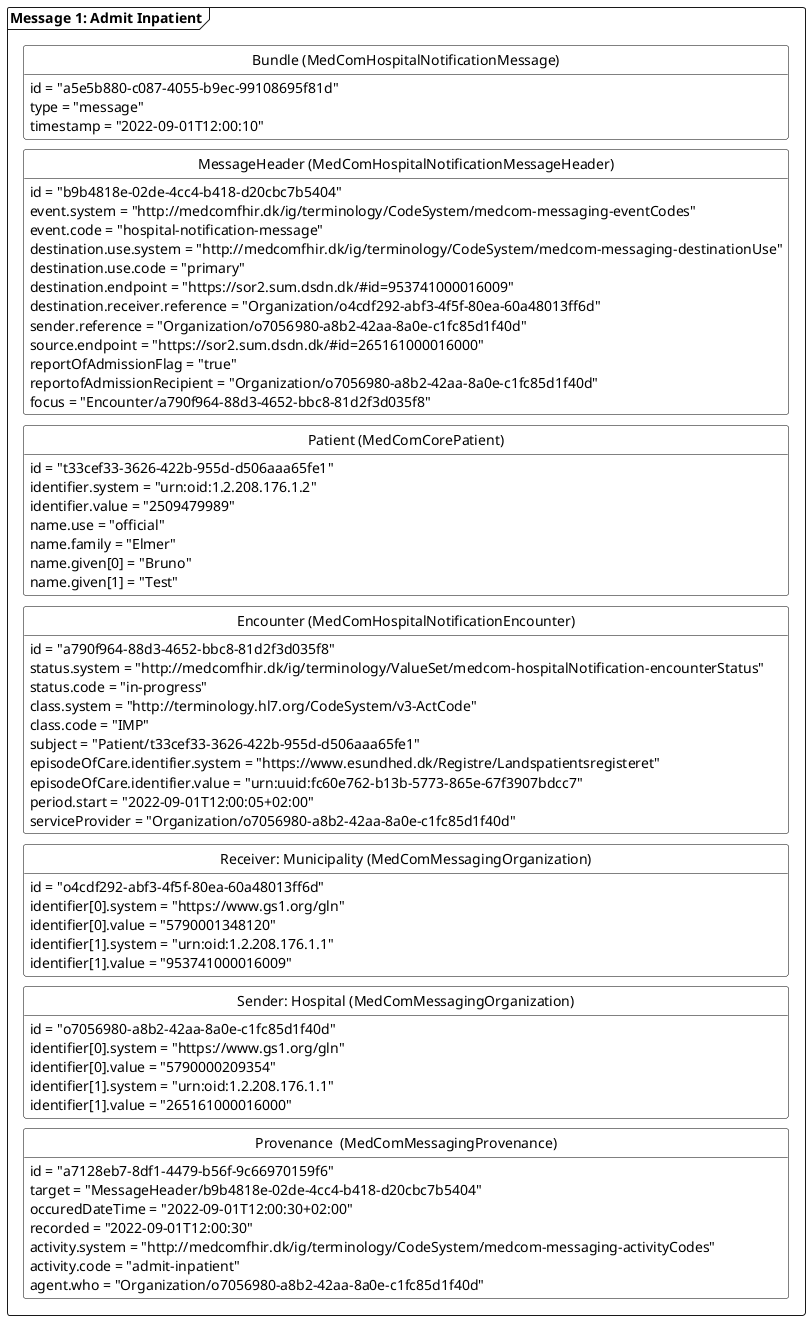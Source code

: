 @startuml HNAdmitInPat

'layout
skinparam class {
    BackgroundColor White
    BorderColor Black
    ArrowColor Black
  }
hide circle
hide empty members
skinparam SameClassWidth true
skinparam Ranksep 10

'Message 1: Admit inpatient
package "Message 1: Admit Inpatient" as admit <<Frame>>{
     class "Bundle (MedComHospitalNotificationMessage)" as admitB{
        id = "a5e5b880-c087-4055-b9ec-99108695f81d"
        type = "message"
        timestamp = "2022-09-01T12:00:10"
    }
    class "MessageHeader (MedComHospitalNotificationMessageHeader)" as admitMH{
        id = "b9b4818e-02de-4cc4-b418-d20cbc7b5404"
        event.system = "http://medcomfhir.dk/ig/terminology/CodeSystem/medcom-messaging-eventCodes"
        event.code = "hospital-notification-message"
        destination.use.system = "http://medcomfhir.dk/ig/terminology/CodeSystem/medcom-messaging-destinationUse"
        destination.use.code = "primary"
        destination.endpoint = "https://sor2.sum.dsdn.dk/#id=953741000016009"
        destination.receiver.reference = "Organization/o4cdf292-abf3-4f5f-80ea-60a48013ff6d"
        sender.reference = "Organization/o7056980-a8b2-42aa-8a0e-c1fc85d1f40d"
        source.endpoint = "https://sor2.sum.dsdn.dk/#id=265161000016000"
        reportOfAdmissionFlag = "true"
        reportofAdmissionRecipient = "Organization/o7056980-a8b2-42aa-8a0e-c1fc85d1f40d"
        focus = "Encounter/a790f964-88d3-4652-bbc8-81d2f3d035f8"
    }
    class "Patient (MedComCorePatient)" as admitPT{
        id = "t33cef33-3626-422b-955d-d506aaa65fe1"
        identifier.system = "urn:oid:1.2.208.176.1.2"
        identifier.value = "2509479989"
        name.use = "official"
        name.family = "Elmer"
        name.given[0] = "Bruno"
        name.given[1] = "Test"
    }
    class "Encounter (MedComHospitalNotificationEncounter)" as admitENC{
        id = "a790f964-88d3-4652-bbc8-81d2f3d035f8"
        status.system = "http://medcomfhir.dk/ig/terminology/ValueSet/medcom-hospitalNotification-encounterStatus"
        status.code = "in-progress"
        class.system = "http://terminology.hl7.org/CodeSystem/v3-ActCode"
        class.code = "IMP"
        subject = "Patient/t33cef33-3626-422b-955d-d506aaa65fe1"
        episodeOfCare.identifier.system = "https://www.esundhed.dk/Registre/Landspatientsregisteret"
        episodeOfCare.identifier.value = "urn:uuid:fc60e762-b13b-5773-865e-67f3907bdcc7"
        period.start = "2022-09-01T12:00:05+02:00"
        serviceProvider = "Organization/o7056980-a8b2-42aa-8a0e-c1fc85d1f40d"
    }    
    class "Receiver: Municipality (MedComMessagingOrganization)" as admitROrg{
        id = "o4cdf292-abf3-4f5f-80ea-60a48013ff6d"
        identifier[0].system = "https://www.gs1.org/gln"
        identifier[0].value = "5790001348120"
        identifier[1].system = "urn:oid:1.2.208.176.1.1"
        identifier[1].value = "953741000016009"
    }
    class "Sender: Hospital (MedComMessagingOrganization)" as admitSOrg{
        id = "o7056980-a8b2-42aa-8a0e-c1fc85d1f40d"
        identifier[0].system = "https://www.gs1.org/gln"
        identifier[0].value = "5790000209354"
        identifier[1].system = "urn:oid:1.2.208.176.1.1"
        identifier[1].value = "265161000016000"
    }
    class "Provenance  (MedComMessagingProvenance)" as admitPRO{
        id = "a7128eb7-8df1-4479-b56f-9c66970159f6"
        target = "MessageHeader/b9b4818e-02de-4cc4-b418-d20cbc7b5404"
        occuredDateTime = "2022-09-01T12:00:30+02:00"
        recorded = "2022-09-01T12:00:30"
        activity.system = "http://medcomfhir.dk/ig/terminology/CodeSystem/medcom-messaging-activityCodes"
        activity.code = "admit-inpatient"
        agent.who = "Organization/o7056980-a8b2-42aa-8a0e-c1fc85d1f40d"
    }

admitB -[hidden]- admitMH
admitMH-[hidden]-admitPT
admitPT-[hidden]-admitENC
admitENC-[hidden]-admitROrg
admitROrg-[hidden]-admitSOrg
admitSOrg-[hidden]-admitPRO
}

@enduml